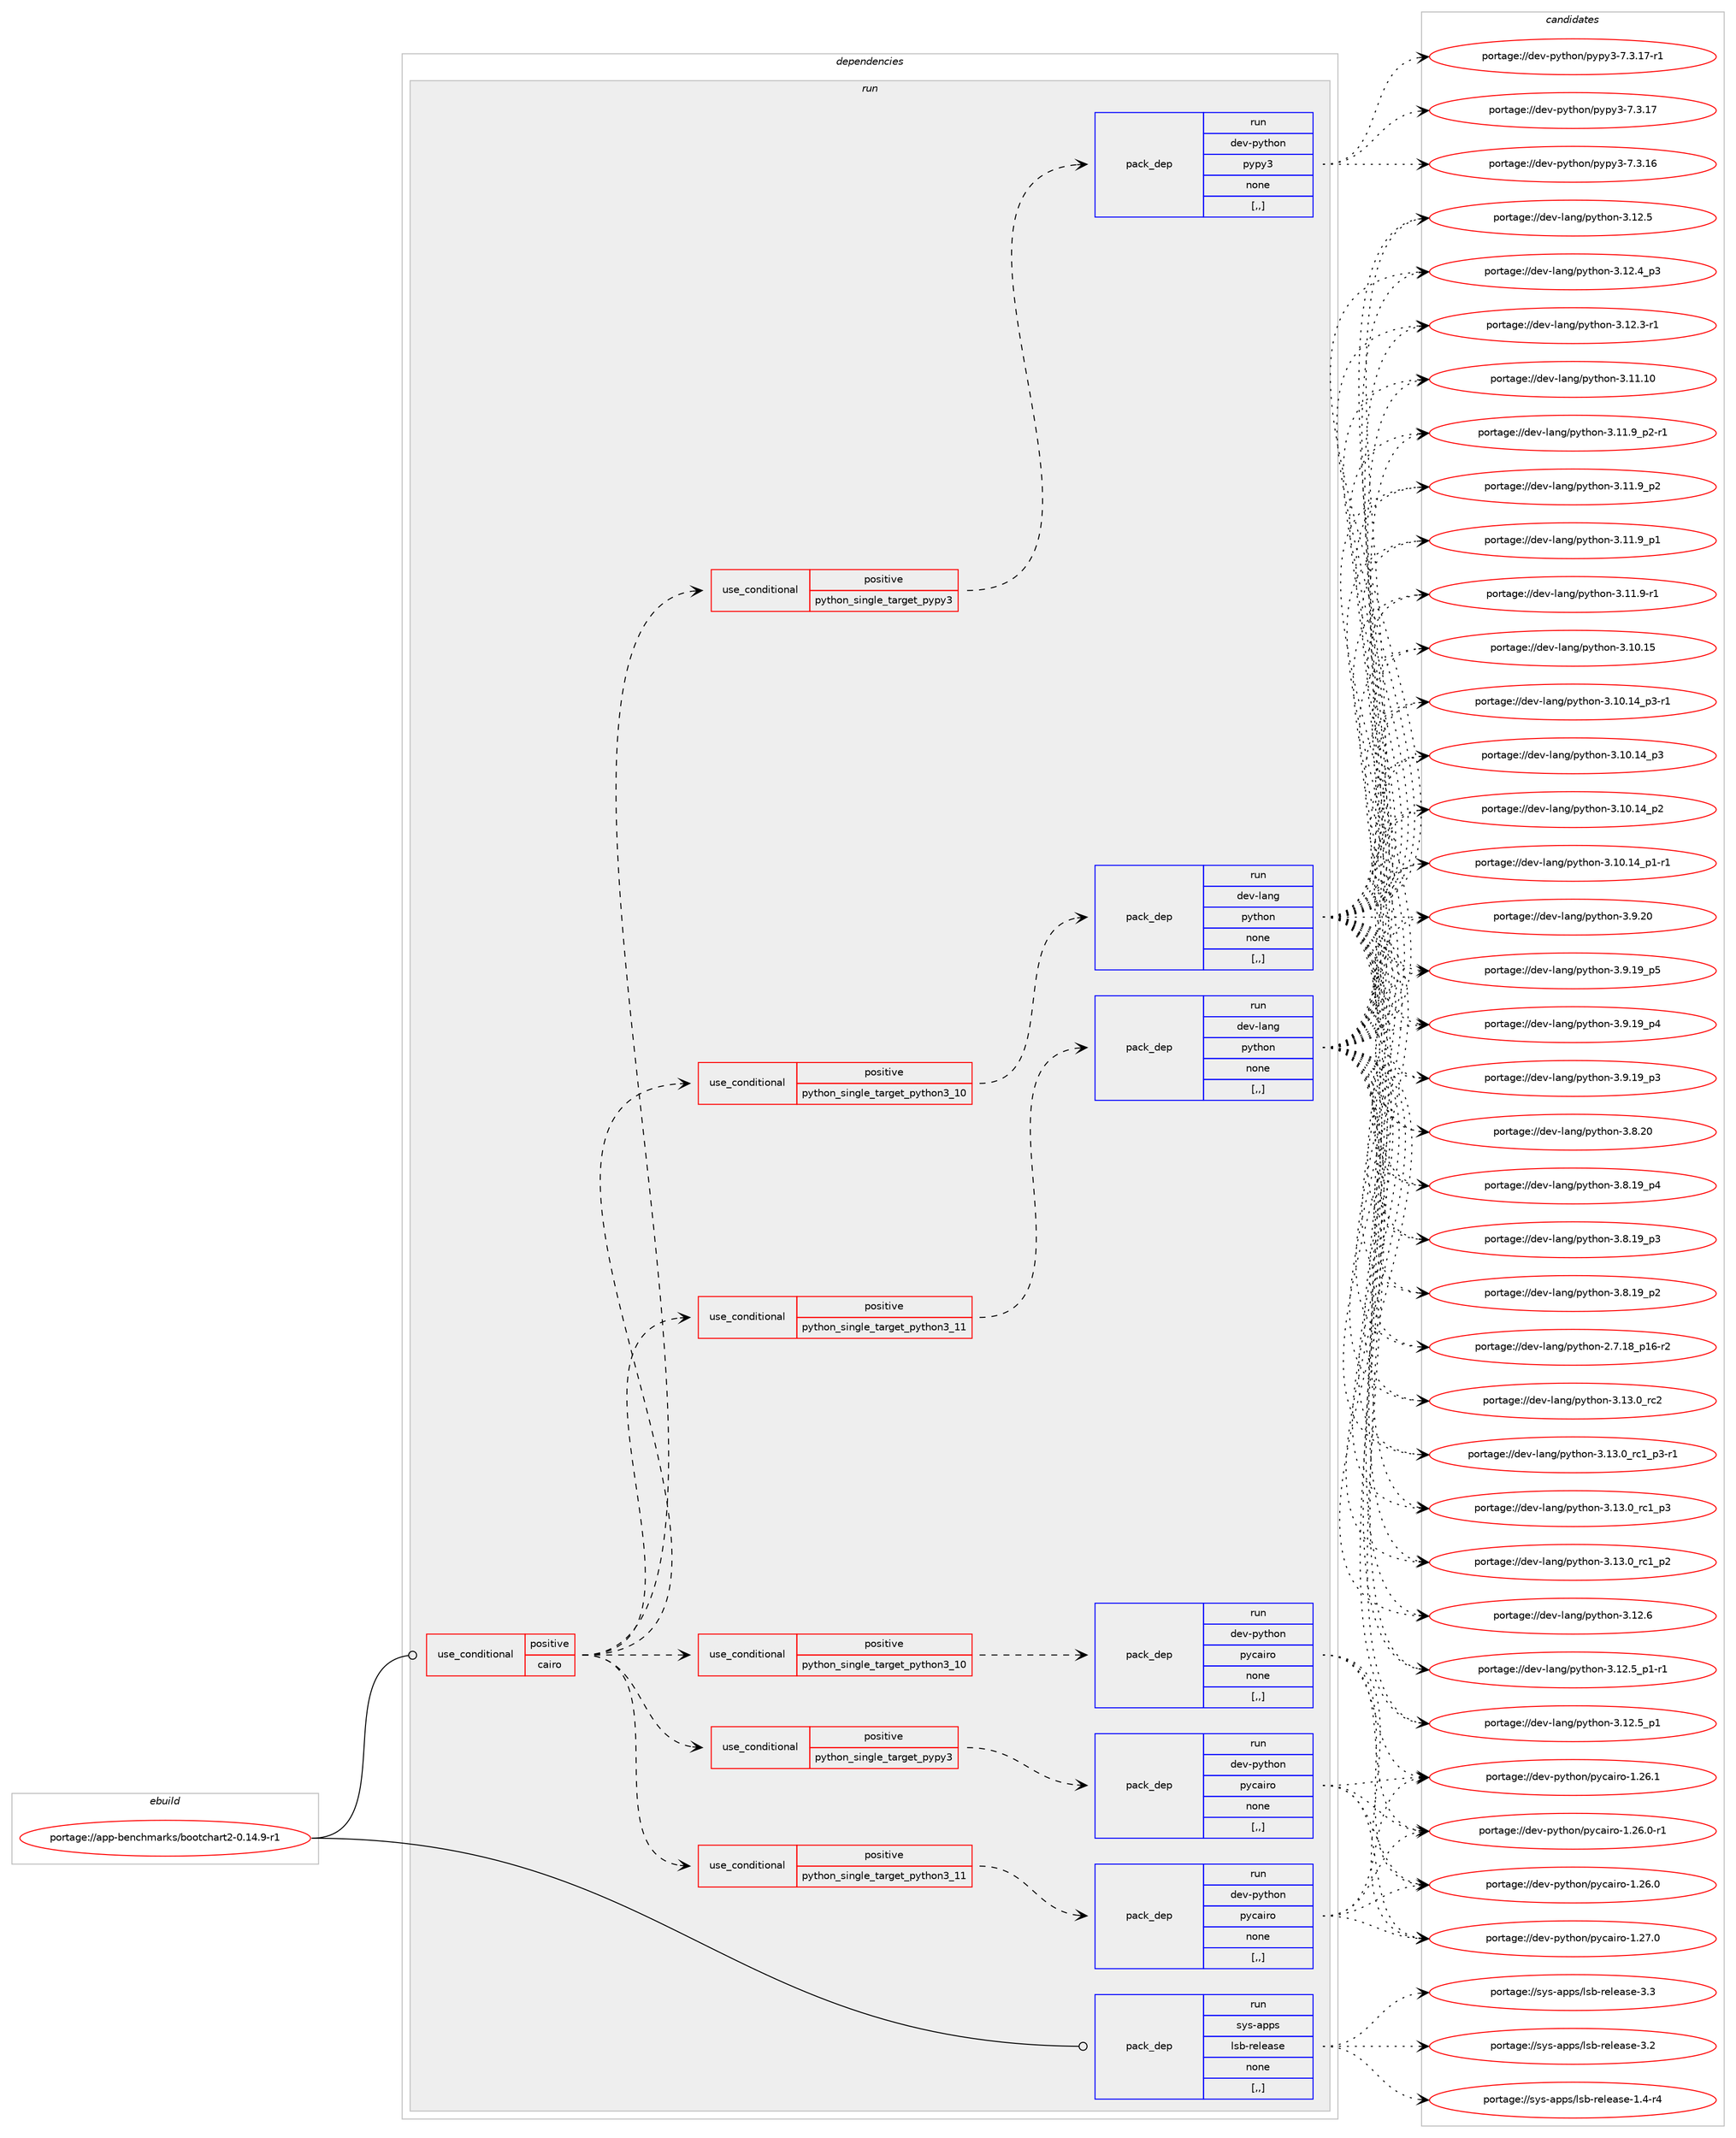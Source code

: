 digraph prolog {

# *************
# Graph options
# *************

newrank=true;
concentrate=true;
compound=true;
graph [rankdir=LR,fontname=Helvetica,fontsize=10,ranksep=1.5];#, ranksep=2.5, nodesep=0.2];
edge  [arrowhead=vee];
node  [fontname=Helvetica,fontsize=10];

# **********
# The ebuild
# **********

subgraph cluster_leftcol {
color=gray;
label=<<i>ebuild</i>>;
id [label="portage://app-benchmarks/bootchart2-0.14.9-r1", color=red, width=4, href="../app-benchmarks/bootchart2-0.14.9-r1.svg"];
}

# ****************
# The dependencies
# ****************

subgraph cluster_midcol {
color=gray;
label=<<i>dependencies</i>>;
subgraph cluster_compile {
fillcolor="#eeeeee";
style=filled;
label=<<i>compile</i>>;
}
subgraph cluster_compileandrun {
fillcolor="#eeeeee";
style=filled;
label=<<i>compile and run</i>>;
}
subgraph cluster_run {
fillcolor="#eeeeee";
style=filled;
label=<<i>run</i>>;
subgraph cond132667 {
dependency503899 [label=<<TABLE BORDER="0" CELLBORDER="1" CELLSPACING="0" CELLPADDING="4"><TR><TD ROWSPAN="3" CELLPADDING="10">use_conditional</TD></TR><TR><TD>positive</TD></TR><TR><TD>cairo</TD></TR></TABLE>>, shape=none, color=red];
subgraph cond132668 {
dependency503900 [label=<<TABLE BORDER="0" CELLBORDER="1" CELLSPACING="0" CELLPADDING="4"><TR><TD ROWSPAN="3" CELLPADDING="10">use_conditional</TD></TR><TR><TD>positive</TD></TR><TR><TD>python_single_target_pypy3</TD></TR></TABLE>>, shape=none, color=red];
subgraph pack367585 {
dependency503901 [label=<<TABLE BORDER="0" CELLBORDER="1" CELLSPACING="0" CELLPADDING="4" WIDTH="220"><TR><TD ROWSPAN="6" CELLPADDING="30">pack_dep</TD></TR><TR><TD WIDTH="110">run</TD></TR><TR><TD>dev-python</TD></TR><TR><TD>pypy3</TD></TR><TR><TD>none</TD></TR><TR><TD>[,,]</TD></TR></TABLE>>, shape=none, color=blue];
}
dependency503900:e -> dependency503901:w [weight=20,style="dashed",arrowhead="vee"];
}
dependency503899:e -> dependency503900:w [weight=20,style="dashed",arrowhead="vee"];
subgraph cond132669 {
dependency503902 [label=<<TABLE BORDER="0" CELLBORDER="1" CELLSPACING="0" CELLPADDING="4"><TR><TD ROWSPAN="3" CELLPADDING="10">use_conditional</TD></TR><TR><TD>positive</TD></TR><TR><TD>python_single_target_python3_10</TD></TR></TABLE>>, shape=none, color=red];
subgraph pack367586 {
dependency503903 [label=<<TABLE BORDER="0" CELLBORDER="1" CELLSPACING="0" CELLPADDING="4" WIDTH="220"><TR><TD ROWSPAN="6" CELLPADDING="30">pack_dep</TD></TR><TR><TD WIDTH="110">run</TD></TR><TR><TD>dev-lang</TD></TR><TR><TD>python</TD></TR><TR><TD>none</TD></TR><TR><TD>[,,]</TD></TR></TABLE>>, shape=none, color=blue];
}
dependency503902:e -> dependency503903:w [weight=20,style="dashed",arrowhead="vee"];
}
dependency503899:e -> dependency503902:w [weight=20,style="dashed",arrowhead="vee"];
subgraph cond132670 {
dependency503904 [label=<<TABLE BORDER="0" CELLBORDER="1" CELLSPACING="0" CELLPADDING="4"><TR><TD ROWSPAN="3" CELLPADDING="10">use_conditional</TD></TR><TR><TD>positive</TD></TR><TR><TD>python_single_target_python3_11</TD></TR></TABLE>>, shape=none, color=red];
subgraph pack367587 {
dependency503905 [label=<<TABLE BORDER="0" CELLBORDER="1" CELLSPACING="0" CELLPADDING="4" WIDTH="220"><TR><TD ROWSPAN="6" CELLPADDING="30">pack_dep</TD></TR><TR><TD WIDTH="110">run</TD></TR><TR><TD>dev-lang</TD></TR><TR><TD>python</TD></TR><TR><TD>none</TD></TR><TR><TD>[,,]</TD></TR></TABLE>>, shape=none, color=blue];
}
dependency503904:e -> dependency503905:w [weight=20,style="dashed",arrowhead="vee"];
}
dependency503899:e -> dependency503904:w [weight=20,style="dashed",arrowhead="vee"];
subgraph cond132671 {
dependency503906 [label=<<TABLE BORDER="0" CELLBORDER="1" CELLSPACING="0" CELLPADDING="4"><TR><TD ROWSPAN="3" CELLPADDING="10">use_conditional</TD></TR><TR><TD>positive</TD></TR><TR><TD>python_single_target_pypy3</TD></TR></TABLE>>, shape=none, color=red];
subgraph pack367588 {
dependency503907 [label=<<TABLE BORDER="0" CELLBORDER="1" CELLSPACING="0" CELLPADDING="4" WIDTH="220"><TR><TD ROWSPAN="6" CELLPADDING="30">pack_dep</TD></TR><TR><TD WIDTH="110">run</TD></TR><TR><TD>dev-python</TD></TR><TR><TD>pycairo</TD></TR><TR><TD>none</TD></TR><TR><TD>[,,]</TD></TR></TABLE>>, shape=none, color=blue];
}
dependency503906:e -> dependency503907:w [weight=20,style="dashed",arrowhead="vee"];
}
dependency503899:e -> dependency503906:w [weight=20,style="dashed",arrowhead="vee"];
subgraph cond132672 {
dependency503908 [label=<<TABLE BORDER="0" CELLBORDER="1" CELLSPACING="0" CELLPADDING="4"><TR><TD ROWSPAN="3" CELLPADDING="10">use_conditional</TD></TR><TR><TD>positive</TD></TR><TR><TD>python_single_target_python3_10</TD></TR></TABLE>>, shape=none, color=red];
subgraph pack367589 {
dependency503909 [label=<<TABLE BORDER="0" CELLBORDER="1" CELLSPACING="0" CELLPADDING="4" WIDTH="220"><TR><TD ROWSPAN="6" CELLPADDING="30">pack_dep</TD></TR><TR><TD WIDTH="110">run</TD></TR><TR><TD>dev-python</TD></TR><TR><TD>pycairo</TD></TR><TR><TD>none</TD></TR><TR><TD>[,,]</TD></TR></TABLE>>, shape=none, color=blue];
}
dependency503908:e -> dependency503909:w [weight=20,style="dashed",arrowhead="vee"];
}
dependency503899:e -> dependency503908:w [weight=20,style="dashed",arrowhead="vee"];
subgraph cond132673 {
dependency503910 [label=<<TABLE BORDER="0" CELLBORDER="1" CELLSPACING="0" CELLPADDING="4"><TR><TD ROWSPAN="3" CELLPADDING="10">use_conditional</TD></TR><TR><TD>positive</TD></TR><TR><TD>python_single_target_python3_11</TD></TR></TABLE>>, shape=none, color=red];
subgraph pack367590 {
dependency503911 [label=<<TABLE BORDER="0" CELLBORDER="1" CELLSPACING="0" CELLPADDING="4" WIDTH="220"><TR><TD ROWSPAN="6" CELLPADDING="30">pack_dep</TD></TR><TR><TD WIDTH="110">run</TD></TR><TR><TD>dev-python</TD></TR><TR><TD>pycairo</TD></TR><TR><TD>none</TD></TR><TR><TD>[,,]</TD></TR></TABLE>>, shape=none, color=blue];
}
dependency503910:e -> dependency503911:w [weight=20,style="dashed",arrowhead="vee"];
}
dependency503899:e -> dependency503910:w [weight=20,style="dashed",arrowhead="vee"];
}
id:e -> dependency503899:w [weight=20,style="solid",arrowhead="odot"];
subgraph pack367591 {
dependency503912 [label=<<TABLE BORDER="0" CELLBORDER="1" CELLSPACING="0" CELLPADDING="4" WIDTH="220"><TR><TD ROWSPAN="6" CELLPADDING="30">pack_dep</TD></TR><TR><TD WIDTH="110">run</TD></TR><TR><TD>sys-apps</TD></TR><TR><TD>lsb-release</TD></TR><TR><TD>none</TD></TR><TR><TD>[,,]</TD></TR></TABLE>>, shape=none, color=blue];
}
id:e -> dependency503912:w [weight=20,style="solid",arrowhead="odot"];
}
}

# **************
# The candidates
# **************

subgraph cluster_choices {
rank=same;
color=gray;
label=<<i>candidates</i>>;

subgraph choice367585 {
color=black;
nodesep=1;
choice100101118451121211161041111104711212111212151455546514649554511449 [label="portage://dev-python/pypy3-7.3.17-r1", color=red, width=4,href="../dev-python/pypy3-7.3.17-r1.svg"];
choice10010111845112121116104111110471121211121215145554651464955 [label="portage://dev-python/pypy3-7.3.17", color=red, width=4,href="../dev-python/pypy3-7.3.17.svg"];
choice10010111845112121116104111110471121211121215145554651464954 [label="portage://dev-python/pypy3-7.3.16", color=red, width=4,href="../dev-python/pypy3-7.3.16.svg"];
dependency503901:e -> choice100101118451121211161041111104711212111212151455546514649554511449:w [style=dotted,weight="100"];
dependency503901:e -> choice10010111845112121116104111110471121211121215145554651464955:w [style=dotted,weight="100"];
dependency503901:e -> choice10010111845112121116104111110471121211121215145554651464954:w [style=dotted,weight="100"];
}
subgraph choice367586 {
color=black;
nodesep=1;
choice10010111845108971101034711212111610411111045514649514648951149950 [label="portage://dev-lang/python-3.13.0_rc2", color=red, width=4,href="../dev-lang/python-3.13.0_rc2.svg"];
choice1001011184510897110103471121211161041111104551464951464895114994995112514511449 [label="portage://dev-lang/python-3.13.0_rc1_p3-r1", color=red, width=4,href="../dev-lang/python-3.13.0_rc1_p3-r1.svg"];
choice100101118451089711010347112121116104111110455146495146489511499499511251 [label="portage://dev-lang/python-3.13.0_rc1_p3", color=red, width=4,href="../dev-lang/python-3.13.0_rc1_p3.svg"];
choice100101118451089711010347112121116104111110455146495146489511499499511250 [label="portage://dev-lang/python-3.13.0_rc1_p2", color=red, width=4,href="../dev-lang/python-3.13.0_rc1_p2.svg"];
choice10010111845108971101034711212111610411111045514649504654 [label="portage://dev-lang/python-3.12.6", color=red, width=4,href="../dev-lang/python-3.12.6.svg"];
choice1001011184510897110103471121211161041111104551464950465395112494511449 [label="portage://dev-lang/python-3.12.5_p1-r1", color=red, width=4,href="../dev-lang/python-3.12.5_p1-r1.svg"];
choice100101118451089711010347112121116104111110455146495046539511249 [label="portage://dev-lang/python-3.12.5_p1", color=red, width=4,href="../dev-lang/python-3.12.5_p1.svg"];
choice10010111845108971101034711212111610411111045514649504653 [label="portage://dev-lang/python-3.12.5", color=red, width=4,href="../dev-lang/python-3.12.5.svg"];
choice100101118451089711010347112121116104111110455146495046529511251 [label="portage://dev-lang/python-3.12.4_p3", color=red, width=4,href="../dev-lang/python-3.12.4_p3.svg"];
choice100101118451089711010347112121116104111110455146495046514511449 [label="portage://dev-lang/python-3.12.3-r1", color=red, width=4,href="../dev-lang/python-3.12.3-r1.svg"];
choice1001011184510897110103471121211161041111104551464949464948 [label="portage://dev-lang/python-3.11.10", color=red, width=4,href="../dev-lang/python-3.11.10.svg"];
choice1001011184510897110103471121211161041111104551464949465795112504511449 [label="portage://dev-lang/python-3.11.9_p2-r1", color=red, width=4,href="../dev-lang/python-3.11.9_p2-r1.svg"];
choice100101118451089711010347112121116104111110455146494946579511250 [label="portage://dev-lang/python-3.11.9_p2", color=red, width=4,href="../dev-lang/python-3.11.9_p2.svg"];
choice100101118451089711010347112121116104111110455146494946579511249 [label="portage://dev-lang/python-3.11.9_p1", color=red, width=4,href="../dev-lang/python-3.11.9_p1.svg"];
choice100101118451089711010347112121116104111110455146494946574511449 [label="portage://dev-lang/python-3.11.9-r1", color=red, width=4,href="../dev-lang/python-3.11.9-r1.svg"];
choice1001011184510897110103471121211161041111104551464948464953 [label="portage://dev-lang/python-3.10.15", color=red, width=4,href="../dev-lang/python-3.10.15.svg"];
choice100101118451089711010347112121116104111110455146494846495295112514511449 [label="portage://dev-lang/python-3.10.14_p3-r1", color=red, width=4,href="../dev-lang/python-3.10.14_p3-r1.svg"];
choice10010111845108971101034711212111610411111045514649484649529511251 [label="portage://dev-lang/python-3.10.14_p3", color=red, width=4,href="../dev-lang/python-3.10.14_p3.svg"];
choice10010111845108971101034711212111610411111045514649484649529511250 [label="portage://dev-lang/python-3.10.14_p2", color=red, width=4,href="../dev-lang/python-3.10.14_p2.svg"];
choice100101118451089711010347112121116104111110455146494846495295112494511449 [label="portage://dev-lang/python-3.10.14_p1-r1", color=red, width=4,href="../dev-lang/python-3.10.14_p1-r1.svg"];
choice10010111845108971101034711212111610411111045514657465048 [label="portage://dev-lang/python-3.9.20", color=red, width=4,href="../dev-lang/python-3.9.20.svg"];
choice100101118451089711010347112121116104111110455146574649579511253 [label="portage://dev-lang/python-3.9.19_p5", color=red, width=4,href="../dev-lang/python-3.9.19_p5.svg"];
choice100101118451089711010347112121116104111110455146574649579511252 [label="portage://dev-lang/python-3.9.19_p4", color=red, width=4,href="../dev-lang/python-3.9.19_p4.svg"];
choice100101118451089711010347112121116104111110455146574649579511251 [label="portage://dev-lang/python-3.9.19_p3", color=red, width=4,href="../dev-lang/python-3.9.19_p3.svg"];
choice10010111845108971101034711212111610411111045514656465048 [label="portage://dev-lang/python-3.8.20", color=red, width=4,href="../dev-lang/python-3.8.20.svg"];
choice100101118451089711010347112121116104111110455146564649579511252 [label="portage://dev-lang/python-3.8.19_p4", color=red, width=4,href="../dev-lang/python-3.8.19_p4.svg"];
choice100101118451089711010347112121116104111110455146564649579511251 [label="portage://dev-lang/python-3.8.19_p3", color=red, width=4,href="../dev-lang/python-3.8.19_p3.svg"];
choice100101118451089711010347112121116104111110455146564649579511250 [label="portage://dev-lang/python-3.8.19_p2", color=red, width=4,href="../dev-lang/python-3.8.19_p2.svg"];
choice100101118451089711010347112121116104111110455046554649569511249544511450 [label="portage://dev-lang/python-2.7.18_p16-r2", color=red, width=4,href="../dev-lang/python-2.7.18_p16-r2.svg"];
dependency503903:e -> choice10010111845108971101034711212111610411111045514649514648951149950:w [style=dotted,weight="100"];
dependency503903:e -> choice1001011184510897110103471121211161041111104551464951464895114994995112514511449:w [style=dotted,weight="100"];
dependency503903:e -> choice100101118451089711010347112121116104111110455146495146489511499499511251:w [style=dotted,weight="100"];
dependency503903:e -> choice100101118451089711010347112121116104111110455146495146489511499499511250:w [style=dotted,weight="100"];
dependency503903:e -> choice10010111845108971101034711212111610411111045514649504654:w [style=dotted,weight="100"];
dependency503903:e -> choice1001011184510897110103471121211161041111104551464950465395112494511449:w [style=dotted,weight="100"];
dependency503903:e -> choice100101118451089711010347112121116104111110455146495046539511249:w [style=dotted,weight="100"];
dependency503903:e -> choice10010111845108971101034711212111610411111045514649504653:w [style=dotted,weight="100"];
dependency503903:e -> choice100101118451089711010347112121116104111110455146495046529511251:w [style=dotted,weight="100"];
dependency503903:e -> choice100101118451089711010347112121116104111110455146495046514511449:w [style=dotted,weight="100"];
dependency503903:e -> choice1001011184510897110103471121211161041111104551464949464948:w [style=dotted,weight="100"];
dependency503903:e -> choice1001011184510897110103471121211161041111104551464949465795112504511449:w [style=dotted,weight="100"];
dependency503903:e -> choice100101118451089711010347112121116104111110455146494946579511250:w [style=dotted,weight="100"];
dependency503903:e -> choice100101118451089711010347112121116104111110455146494946579511249:w [style=dotted,weight="100"];
dependency503903:e -> choice100101118451089711010347112121116104111110455146494946574511449:w [style=dotted,weight="100"];
dependency503903:e -> choice1001011184510897110103471121211161041111104551464948464953:w [style=dotted,weight="100"];
dependency503903:e -> choice100101118451089711010347112121116104111110455146494846495295112514511449:w [style=dotted,weight="100"];
dependency503903:e -> choice10010111845108971101034711212111610411111045514649484649529511251:w [style=dotted,weight="100"];
dependency503903:e -> choice10010111845108971101034711212111610411111045514649484649529511250:w [style=dotted,weight="100"];
dependency503903:e -> choice100101118451089711010347112121116104111110455146494846495295112494511449:w [style=dotted,weight="100"];
dependency503903:e -> choice10010111845108971101034711212111610411111045514657465048:w [style=dotted,weight="100"];
dependency503903:e -> choice100101118451089711010347112121116104111110455146574649579511253:w [style=dotted,weight="100"];
dependency503903:e -> choice100101118451089711010347112121116104111110455146574649579511252:w [style=dotted,weight="100"];
dependency503903:e -> choice100101118451089711010347112121116104111110455146574649579511251:w [style=dotted,weight="100"];
dependency503903:e -> choice10010111845108971101034711212111610411111045514656465048:w [style=dotted,weight="100"];
dependency503903:e -> choice100101118451089711010347112121116104111110455146564649579511252:w [style=dotted,weight="100"];
dependency503903:e -> choice100101118451089711010347112121116104111110455146564649579511251:w [style=dotted,weight="100"];
dependency503903:e -> choice100101118451089711010347112121116104111110455146564649579511250:w [style=dotted,weight="100"];
dependency503903:e -> choice100101118451089711010347112121116104111110455046554649569511249544511450:w [style=dotted,weight="100"];
}
subgraph choice367587 {
color=black;
nodesep=1;
choice10010111845108971101034711212111610411111045514649514648951149950 [label="portage://dev-lang/python-3.13.0_rc2", color=red, width=4,href="../dev-lang/python-3.13.0_rc2.svg"];
choice1001011184510897110103471121211161041111104551464951464895114994995112514511449 [label="portage://dev-lang/python-3.13.0_rc1_p3-r1", color=red, width=4,href="../dev-lang/python-3.13.0_rc1_p3-r1.svg"];
choice100101118451089711010347112121116104111110455146495146489511499499511251 [label="portage://dev-lang/python-3.13.0_rc1_p3", color=red, width=4,href="../dev-lang/python-3.13.0_rc1_p3.svg"];
choice100101118451089711010347112121116104111110455146495146489511499499511250 [label="portage://dev-lang/python-3.13.0_rc1_p2", color=red, width=4,href="../dev-lang/python-3.13.0_rc1_p2.svg"];
choice10010111845108971101034711212111610411111045514649504654 [label="portage://dev-lang/python-3.12.6", color=red, width=4,href="../dev-lang/python-3.12.6.svg"];
choice1001011184510897110103471121211161041111104551464950465395112494511449 [label="portage://dev-lang/python-3.12.5_p1-r1", color=red, width=4,href="../dev-lang/python-3.12.5_p1-r1.svg"];
choice100101118451089711010347112121116104111110455146495046539511249 [label="portage://dev-lang/python-3.12.5_p1", color=red, width=4,href="../dev-lang/python-3.12.5_p1.svg"];
choice10010111845108971101034711212111610411111045514649504653 [label="portage://dev-lang/python-3.12.5", color=red, width=4,href="../dev-lang/python-3.12.5.svg"];
choice100101118451089711010347112121116104111110455146495046529511251 [label="portage://dev-lang/python-3.12.4_p3", color=red, width=4,href="../dev-lang/python-3.12.4_p3.svg"];
choice100101118451089711010347112121116104111110455146495046514511449 [label="portage://dev-lang/python-3.12.3-r1", color=red, width=4,href="../dev-lang/python-3.12.3-r1.svg"];
choice1001011184510897110103471121211161041111104551464949464948 [label="portage://dev-lang/python-3.11.10", color=red, width=4,href="../dev-lang/python-3.11.10.svg"];
choice1001011184510897110103471121211161041111104551464949465795112504511449 [label="portage://dev-lang/python-3.11.9_p2-r1", color=red, width=4,href="../dev-lang/python-3.11.9_p2-r1.svg"];
choice100101118451089711010347112121116104111110455146494946579511250 [label="portage://dev-lang/python-3.11.9_p2", color=red, width=4,href="../dev-lang/python-3.11.9_p2.svg"];
choice100101118451089711010347112121116104111110455146494946579511249 [label="portage://dev-lang/python-3.11.9_p1", color=red, width=4,href="../dev-lang/python-3.11.9_p1.svg"];
choice100101118451089711010347112121116104111110455146494946574511449 [label="portage://dev-lang/python-3.11.9-r1", color=red, width=4,href="../dev-lang/python-3.11.9-r1.svg"];
choice1001011184510897110103471121211161041111104551464948464953 [label="portage://dev-lang/python-3.10.15", color=red, width=4,href="../dev-lang/python-3.10.15.svg"];
choice100101118451089711010347112121116104111110455146494846495295112514511449 [label="portage://dev-lang/python-3.10.14_p3-r1", color=red, width=4,href="../dev-lang/python-3.10.14_p3-r1.svg"];
choice10010111845108971101034711212111610411111045514649484649529511251 [label="portage://dev-lang/python-3.10.14_p3", color=red, width=4,href="../dev-lang/python-3.10.14_p3.svg"];
choice10010111845108971101034711212111610411111045514649484649529511250 [label="portage://dev-lang/python-3.10.14_p2", color=red, width=4,href="../dev-lang/python-3.10.14_p2.svg"];
choice100101118451089711010347112121116104111110455146494846495295112494511449 [label="portage://dev-lang/python-3.10.14_p1-r1", color=red, width=4,href="../dev-lang/python-3.10.14_p1-r1.svg"];
choice10010111845108971101034711212111610411111045514657465048 [label="portage://dev-lang/python-3.9.20", color=red, width=4,href="../dev-lang/python-3.9.20.svg"];
choice100101118451089711010347112121116104111110455146574649579511253 [label="portage://dev-lang/python-3.9.19_p5", color=red, width=4,href="../dev-lang/python-3.9.19_p5.svg"];
choice100101118451089711010347112121116104111110455146574649579511252 [label="portage://dev-lang/python-3.9.19_p4", color=red, width=4,href="../dev-lang/python-3.9.19_p4.svg"];
choice100101118451089711010347112121116104111110455146574649579511251 [label="portage://dev-lang/python-3.9.19_p3", color=red, width=4,href="../dev-lang/python-3.9.19_p3.svg"];
choice10010111845108971101034711212111610411111045514656465048 [label="portage://dev-lang/python-3.8.20", color=red, width=4,href="../dev-lang/python-3.8.20.svg"];
choice100101118451089711010347112121116104111110455146564649579511252 [label="portage://dev-lang/python-3.8.19_p4", color=red, width=4,href="../dev-lang/python-3.8.19_p4.svg"];
choice100101118451089711010347112121116104111110455146564649579511251 [label="portage://dev-lang/python-3.8.19_p3", color=red, width=4,href="../dev-lang/python-3.8.19_p3.svg"];
choice100101118451089711010347112121116104111110455146564649579511250 [label="portage://dev-lang/python-3.8.19_p2", color=red, width=4,href="../dev-lang/python-3.8.19_p2.svg"];
choice100101118451089711010347112121116104111110455046554649569511249544511450 [label="portage://dev-lang/python-2.7.18_p16-r2", color=red, width=4,href="../dev-lang/python-2.7.18_p16-r2.svg"];
dependency503905:e -> choice10010111845108971101034711212111610411111045514649514648951149950:w [style=dotted,weight="100"];
dependency503905:e -> choice1001011184510897110103471121211161041111104551464951464895114994995112514511449:w [style=dotted,weight="100"];
dependency503905:e -> choice100101118451089711010347112121116104111110455146495146489511499499511251:w [style=dotted,weight="100"];
dependency503905:e -> choice100101118451089711010347112121116104111110455146495146489511499499511250:w [style=dotted,weight="100"];
dependency503905:e -> choice10010111845108971101034711212111610411111045514649504654:w [style=dotted,weight="100"];
dependency503905:e -> choice1001011184510897110103471121211161041111104551464950465395112494511449:w [style=dotted,weight="100"];
dependency503905:e -> choice100101118451089711010347112121116104111110455146495046539511249:w [style=dotted,weight="100"];
dependency503905:e -> choice10010111845108971101034711212111610411111045514649504653:w [style=dotted,weight="100"];
dependency503905:e -> choice100101118451089711010347112121116104111110455146495046529511251:w [style=dotted,weight="100"];
dependency503905:e -> choice100101118451089711010347112121116104111110455146495046514511449:w [style=dotted,weight="100"];
dependency503905:e -> choice1001011184510897110103471121211161041111104551464949464948:w [style=dotted,weight="100"];
dependency503905:e -> choice1001011184510897110103471121211161041111104551464949465795112504511449:w [style=dotted,weight="100"];
dependency503905:e -> choice100101118451089711010347112121116104111110455146494946579511250:w [style=dotted,weight="100"];
dependency503905:e -> choice100101118451089711010347112121116104111110455146494946579511249:w [style=dotted,weight="100"];
dependency503905:e -> choice100101118451089711010347112121116104111110455146494946574511449:w [style=dotted,weight="100"];
dependency503905:e -> choice1001011184510897110103471121211161041111104551464948464953:w [style=dotted,weight="100"];
dependency503905:e -> choice100101118451089711010347112121116104111110455146494846495295112514511449:w [style=dotted,weight="100"];
dependency503905:e -> choice10010111845108971101034711212111610411111045514649484649529511251:w [style=dotted,weight="100"];
dependency503905:e -> choice10010111845108971101034711212111610411111045514649484649529511250:w [style=dotted,weight="100"];
dependency503905:e -> choice100101118451089711010347112121116104111110455146494846495295112494511449:w [style=dotted,weight="100"];
dependency503905:e -> choice10010111845108971101034711212111610411111045514657465048:w [style=dotted,weight="100"];
dependency503905:e -> choice100101118451089711010347112121116104111110455146574649579511253:w [style=dotted,weight="100"];
dependency503905:e -> choice100101118451089711010347112121116104111110455146574649579511252:w [style=dotted,weight="100"];
dependency503905:e -> choice100101118451089711010347112121116104111110455146574649579511251:w [style=dotted,weight="100"];
dependency503905:e -> choice10010111845108971101034711212111610411111045514656465048:w [style=dotted,weight="100"];
dependency503905:e -> choice100101118451089711010347112121116104111110455146564649579511252:w [style=dotted,weight="100"];
dependency503905:e -> choice100101118451089711010347112121116104111110455146564649579511251:w [style=dotted,weight="100"];
dependency503905:e -> choice100101118451089711010347112121116104111110455146564649579511250:w [style=dotted,weight="100"];
dependency503905:e -> choice100101118451089711010347112121116104111110455046554649569511249544511450:w [style=dotted,weight="100"];
}
subgraph choice367588 {
color=black;
nodesep=1;
choice1001011184511212111610411111047112121999710511411145494650554648 [label="portage://dev-python/pycairo-1.27.0", color=red, width=4,href="../dev-python/pycairo-1.27.0.svg"];
choice1001011184511212111610411111047112121999710511411145494650544649 [label="portage://dev-python/pycairo-1.26.1", color=red, width=4,href="../dev-python/pycairo-1.26.1.svg"];
choice10010111845112121116104111110471121219997105114111454946505446484511449 [label="portage://dev-python/pycairo-1.26.0-r1", color=red, width=4,href="../dev-python/pycairo-1.26.0-r1.svg"];
choice1001011184511212111610411111047112121999710511411145494650544648 [label="portage://dev-python/pycairo-1.26.0", color=red, width=4,href="../dev-python/pycairo-1.26.0.svg"];
dependency503907:e -> choice1001011184511212111610411111047112121999710511411145494650554648:w [style=dotted,weight="100"];
dependency503907:e -> choice1001011184511212111610411111047112121999710511411145494650544649:w [style=dotted,weight="100"];
dependency503907:e -> choice10010111845112121116104111110471121219997105114111454946505446484511449:w [style=dotted,weight="100"];
dependency503907:e -> choice1001011184511212111610411111047112121999710511411145494650544648:w [style=dotted,weight="100"];
}
subgraph choice367589 {
color=black;
nodesep=1;
choice1001011184511212111610411111047112121999710511411145494650554648 [label="portage://dev-python/pycairo-1.27.0", color=red, width=4,href="../dev-python/pycairo-1.27.0.svg"];
choice1001011184511212111610411111047112121999710511411145494650544649 [label="portage://dev-python/pycairo-1.26.1", color=red, width=4,href="../dev-python/pycairo-1.26.1.svg"];
choice10010111845112121116104111110471121219997105114111454946505446484511449 [label="portage://dev-python/pycairo-1.26.0-r1", color=red, width=4,href="../dev-python/pycairo-1.26.0-r1.svg"];
choice1001011184511212111610411111047112121999710511411145494650544648 [label="portage://dev-python/pycairo-1.26.0", color=red, width=4,href="../dev-python/pycairo-1.26.0.svg"];
dependency503909:e -> choice1001011184511212111610411111047112121999710511411145494650554648:w [style=dotted,weight="100"];
dependency503909:e -> choice1001011184511212111610411111047112121999710511411145494650544649:w [style=dotted,weight="100"];
dependency503909:e -> choice10010111845112121116104111110471121219997105114111454946505446484511449:w [style=dotted,weight="100"];
dependency503909:e -> choice1001011184511212111610411111047112121999710511411145494650544648:w [style=dotted,weight="100"];
}
subgraph choice367590 {
color=black;
nodesep=1;
choice1001011184511212111610411111047112121999710511411145494650554648 [label="portage://dev-python/pycairo-1.27.0", color=red, width=4,href="../dev-python/pycairo-1.27.0.svg"];
choice1001011184511212111610411111047112121999710511411145494650544649 [label="portage://dev-python/pycairo-1.26.1", color=red, width=4,href="../dev-python/pycairo-1.26.1.svg"];
choice10010111845112121116104111110471121219997105114111454946505446484511449 [label="portage://dev-python/pycairo-1.26.0-r1", color=red, width=4,href="../dev-python/pycairo-1.26.0-r1.svg"];
choice1001011184511212111610411111047112121999710511411145494650544648 [label="portage://dev-python/pycairo-1.26.0", color=red, width=4,href="../dev-python/pycairo-1.26.0.svg"];
dependency503911:e -> choice1001011184511212111610411111047112121999710511411145494650554648:w [style=dotted,weight="100"];
dependency503911:e -> choice1001011184511212111610411111047112121999710511411145494650544649:w [style=dotted,weight="100"];
dependency503911:e -> choice10010111845112121116104111110471121219997105114111454946505446484511449:w [style=dotted,weight="100"];
dependency503911:e -> choice1001011184511212111610411111047112121999710511411145494650544648:w [style=dotted,weight="100"];
}
subgraph choice367591 {
color=black;
nodesep=1;
choice11512111545971121121154710811598451141011081019711510145514651 [label="portage://sys-apps/lsb-release-3.3", color=red, width=4,href="../sys-apps/lsb-release-3.3.svg"];
choice11512111545971121121154710811598451141011081019711510145514650 [label="portage://sys-apps/lsb-release-3.2", color=red, width=4,href="../sys-apps/lsb-release-3.2.svg"];
choice115121115459711211211547108115984511410110810197115101454946524511452 [label="portage://sys-apps/lsb-release-1.4-r4", color=red, width=4,href="../sys-apps/lsb-release-1.4-r4.svg"];
dependency503912:e -> choice11512111545971121121154710811598451141011081019711510145514651:w [style=dotted,weight="100"];
dependency503912:e -> choice11512111545971121121154710811598451141011081019711510145514650:w [style=dotted,weight="100"];
dependency503912:e -> choice115121115459711211211547108115984511410110810197115101454946524511452:w [style=dotted,weight="100"];
}
}

}
